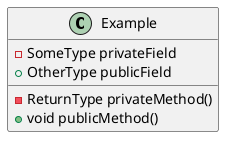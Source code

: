 @startuml public-private

class Example {
    - SomeType privateField
    + OtherType publicField
    - ReturnType privateMethod()
    + void publicMethod()
}

@enduml
